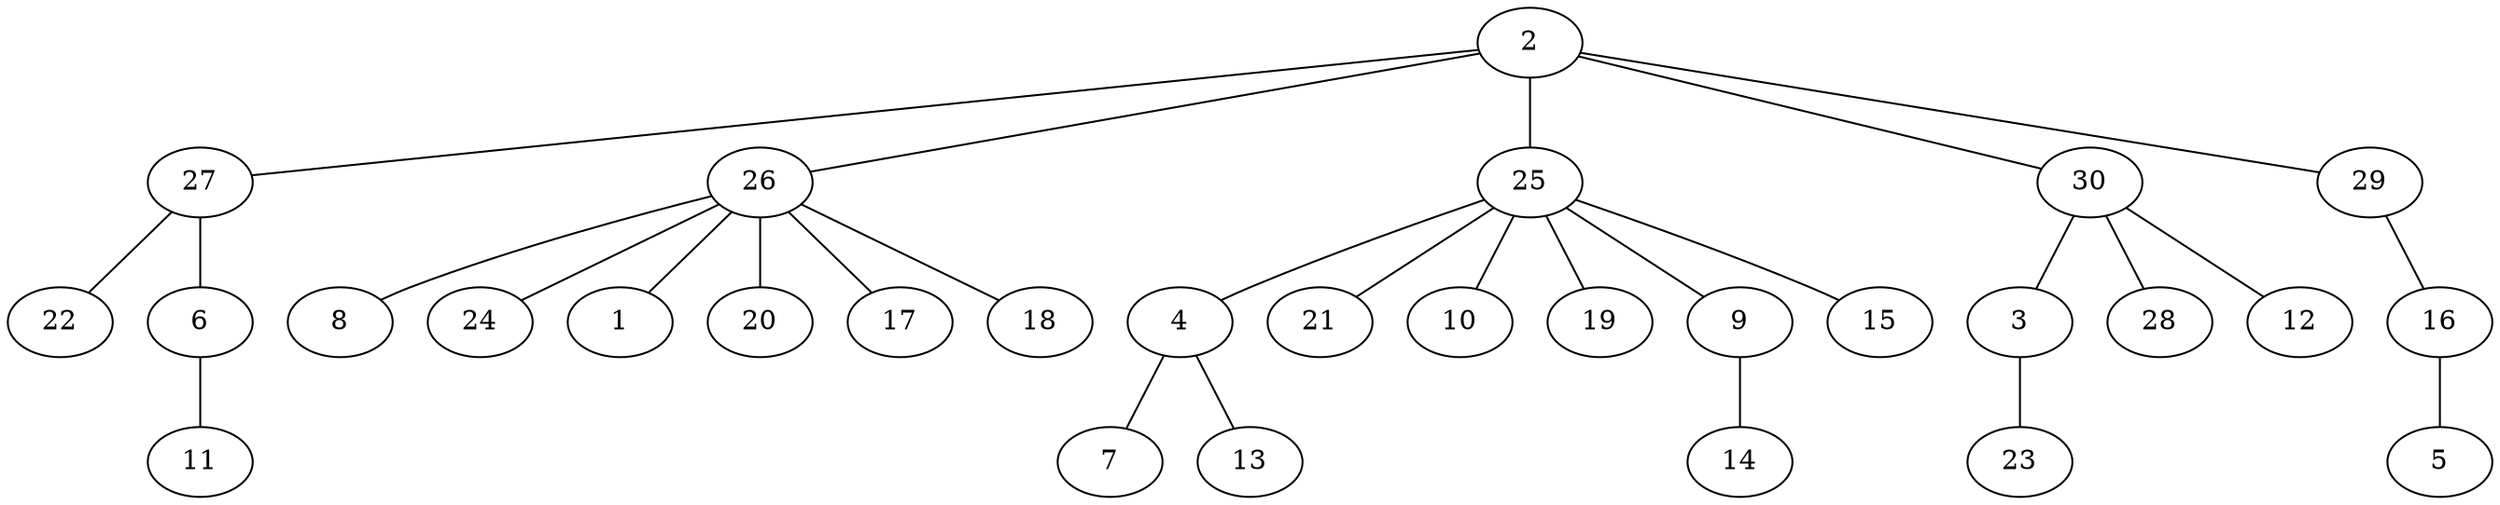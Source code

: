 graph {
2--27
2--26
2--25
2--30
2--29
25--4
25--21
25--10
25--19
25--9
25--15
26--8
26--24
26--1
26--20
26--17
26--18
27--22
27--6
29--16
30--3
30--28
30--12
3--23
4--7
4--13
6--11
9--14
16--5
}
